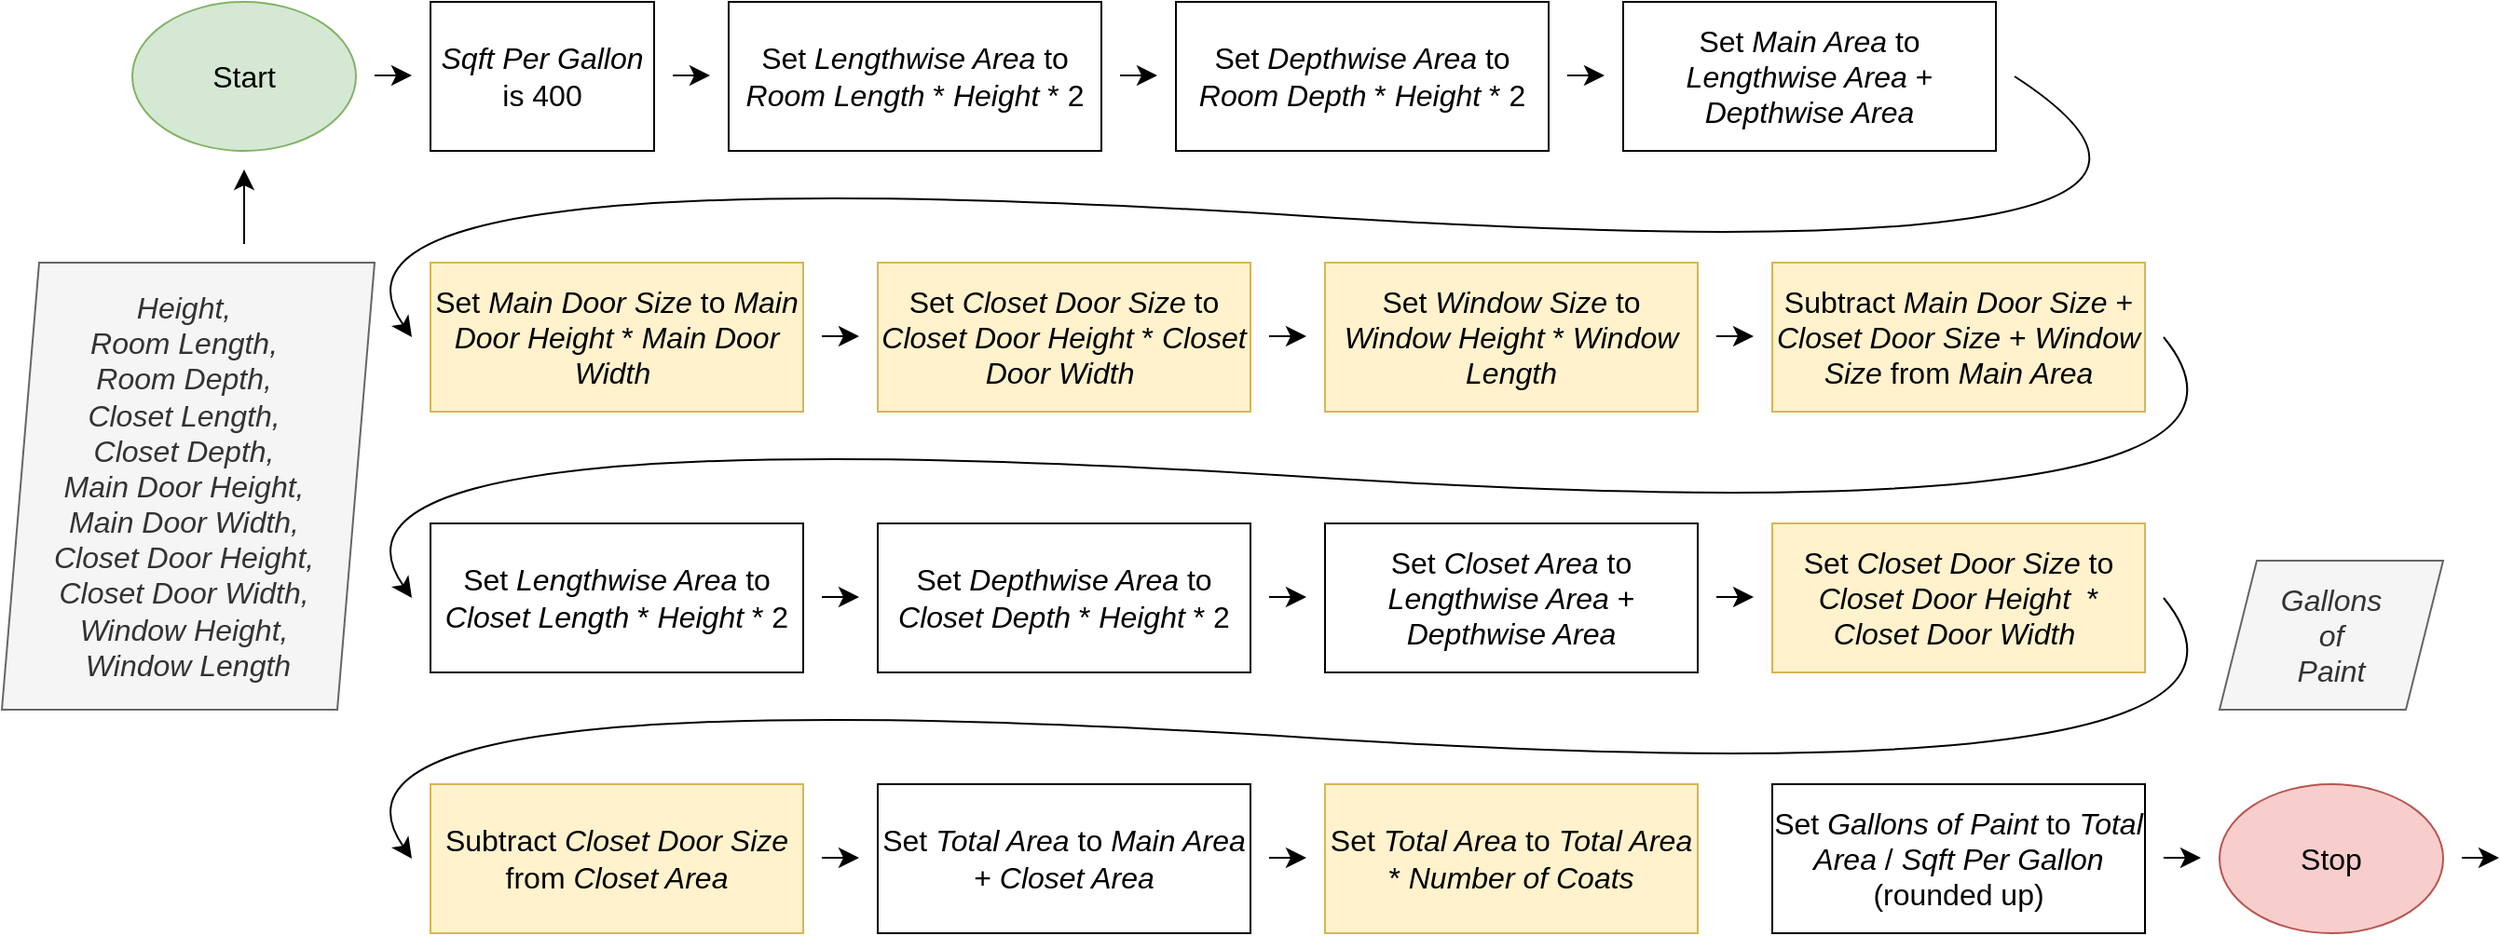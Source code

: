 <mxfile version="23.0.2" type="github">
  <diagram name="Page-1" id="N2PqbP5n1AO1bMbwyvLh">
    <mxGraphModel dx="1484" dy="1264" grid="1" gridSize="10" guides="1" tooltips="1" connect="1" arrows="1" fold="1" page="0" pageScale="1" pageWidth="850" pageHeight="1100" math="0" shadow="0">
      <root>
        <mxCell id="0" />
        <mxCell id="1" parent="0" />
        <mxCell id="nyV5_NHorq7yRxHBsYDB-1" value="&lt;i&gt;Height,&amp;nbsp;&lt;br&gt;Room Length,&amp;nbsp;&lt;br&gt;Room Depth,&amp;nbsp;&lt;br&gt;Closet Length,&amp;nbsp;&lt;br&gt;Closet Depth,&amp;nbsp;&lt;br&gt;Main Door Height,&amp;nbsp;&lt;br&gt;Main Door Width,&amp;nbsp;&lt;br&gt;Closet Door Height,&amp;nbsp;&lt;br&gt;Closet Door Width,&amp;nbsp;&lt;br&gt;Window Height,&amp;nbsp;&lt;br&gt;Window Length&lt;/i&gt;" style="shape=parallelogram;perimeter=parallelogramPerimeter;whiteSpace=wrap;html=1;fixedSize=1;fontSize=16;fillColor=#f5f5f5;fontColor=#333333;strokeColor=#666666;" vertex="1" parent="1">
          <mxGeometry x="130" y="100" width="200" height="240" as="geometry" />
        </mxCell>
        <mxCell id="nyV5_NHorq7yRxHBsYDB-2" value="Start" style="ellipse;whiteSpace=wrap;html=1;fontSize=16;fillColor=#d5e8d4;strokeColor=#82b366;" vertex="1" parent="1">
          <mxGeometry x="200" y="-40" width="120" height="80" as="geometry" />
        </mxCell>
        <mxCell id="nyV5_NHorq7yRxHBsYDB-3" value="&lt;i&gt;Sqft Per Gallon&lt;/i&gt; is 400" style="rounded=0;whiteSpace=wrap;html=1;fontSize=16;" vertex="1" parent="1">
          <mxGeometry x="360" y="-40" width="120" height="80" as="geometry" />
        </mxCell>
        <mxCell id="nyV5_NHorq7yRxHBsYDB-4" value="Set &lt;i&gt;Lengthwise Area&lt;/i&gt; to &lt;i&gt;Room Length&lt;/i&gt; * &lt;i&gt;Height &lt;/i&gt;* 2" style="rounded=0;whiteSpace=wrap;html=1;fontSize=16;" vertex="1" parent="1">
          <mxGeometry x="520" y="-40" width="200" height="80" as="geometry" />
        </mxCell>
        <mxCell id="nyV5_NHorq7yRxHBsYDB-6" value="Set &lt;i&gt;Depthwise Area&lt;/i&gt; to &lt;i&gt;Room Depth&amp;nbsp;&lt;/i&gt;* &lt;i&gt;Height &lt;/i&gt;* 2" style="rounded=0;whiteSpace=wrap;html=1;fontSize=16;" vertex="1" parent="1">
          <mxGeometry x="760" y="-40" width="200" height="80" as="geometry" />
        </mxCell>
        <mxCell id="nyV5_NHorq7yRxHBsYDB-7" value="Set &lt;i&gt;Main Area&lt;/i&gt; to &lt;i&gt;Lengthwise Area&lt;/i&gt; + &lt;i&gt;Depthwise Area&lt;/i&gt;" style="rounded=0;whiteSpace=wrap;html=1;fontSize=16;" vertex="1" parent="1">
          <mxGeometry x="1000" y="-40" width="200" height="80" as="geometry" />
        </mxCell>
        <mxCell id="nyV5_NHorq7yRxHBsYDB-8" value="Set &lt;i&gt;Lengthwise Area&lt;/i&gt; to &lt;i&gt;Closet Length&lt;/i&gt; * &lt;i&gt;Height &lt;/i&gt;* 2" style="rounded=0;whiteSpace=wrap;html=1;fontSize=16;" vertex="1" parent="1">
          <mxGeometry x="360" y="240" width="200" height="80" as="geometry" />
        </mxCell>
        <mxCell id="nyV5_NHorq7yRxHBsYDB-9" value="Set &lt;i&gt;Depthwise Area&lt;/i&gt; to &lt;i&gt;Closet Depth&amp;nbsp;&lt;/i&gt;* &lt;i&gt;Height &lt;/i&gt;* 2" style="rounded=0;whiteSpace=wrap;html=1;fontSize=16;" vertex="1" parent="1">
          <mxGeometry x="600" y="240" width="200" height="80" as="geometry" />
        </mxCell>
        <mxCell id="nyV5_NHorq7yRxHBsYDB-10" value="Set &lt;i&gt;Closet Area&lt;/i&gt; to &lt;i&gt;Lengthwise Area&lt;/i&gt; + &lt;i&gt;Depthwise Area&lt;/i&gt;" style="rounded=0;whiteSpace=wrap;html=1;fontSize=16;" vertex="1" parent="1">
          <mxGeometry x="840" y="240" width="200" height="80" as="geometry" />
        </mxCell>
        <mxCell id="nyV5_NHorq7yRxHBsYDB-11" value="Set &lt;i&gt;Total Area&lt;/i&gt; to &lt;i&gt;Main Area&lt;/i&gt; + &lt;i&gt;Closet Area&lt;/i&gt;" style="rounded=0;whiteSpace=wrap;html=1;fontSize=16;" vertex="1" parent="1">
          <mxGeometry x="600" y="380" width="200" height="80" as="geometry" />
        </mxCell>
        <mxCell id="nyV5_NHorq7yRxHBsYDB-13" value="Set &lt;i&gt;Gallons of Paint&lt;/i&gt; to &lt;i&gt;Total Area&lt;/i&gt;&amp;nbsp;/&amp;nbsp;&lt;i&gt;Sqft Per Gallon&lt;/i&gt; (rounded up)" style="rounded=0;whiteSpace=wrap;html=1;fontSize=16;" vertex="1" parent="1">
          <mxGeometry x="1080" y="380" width="200" height="80" as="geometry" />
        </mxCell>
        <mxCell id="nyV5_NHorq7yRxHBsYDB-14" value="Stop" style="ellipse;whiteSpace=wrap;html=1;fontSize=16;fillColor=#f8cecc;strokeColor=#b85450;" vertex="1" parent="1">
          <mxGeometry x="1320" y="380" width="120" height="80" as="geometry" />
        </mxCell>
        <mxCell id="nyV5_NHorq7yRxHBsYDB-15" value="&lt;i&gt;Gallons&lt;br&gt;of&lt;br&gt;Paint&lt;/i&gt;" style="shape=parallelogram;perimeter=parallelogramPerimeter;whiteSpace=wrap;html=1;fixedSize=1;fontSize=16;fillColor=#f5f5f5;fontColor=#333333;strokeColor=#666666;" vertex="1" parent="1">
          <mxGeometry x="1320" y="260" width="120" height="80" as="geometry" />
        </mxCell>
        <mxCell id="nyV5_NHorq7yRxHBsYDB-16" value="Set &lt;i&gt;Main Door Size&lt;/i&gt; to &lt;i&gt;Main Door Height&lt;/i&gt; * &lt;i&gt;Main Door Width&lt;/i&gt;&amp;nbsp;" style="rounded=0;whiteSpace=wrap;html=1;fontSize=16;fillColor=#fff2cc;strokeColor=#d6b656;" vertex="1" parent="1">
          <mxGeometry x="360" y="100" width="200" height="80" as="geometry" />
        </mxCell>
        <mxCell id="nyV5_NHorq7yRxHBsYDB-17" value="Set &lt;i&gt;Closet Door Size&lt;/i&gt; to &lt;i&gt;Closet Door Height&lt;/i&gt; * &lt;i&gt;Closet Door Width&lt;/i&gt;&amp;nbsp;" style="rounded=0;whiteSpace=wrap;html=1;fontSize=16;fillColor=#fff2cc;strokeColor=#d6b656;" vertex="1" parent="1">
          <mxGeometry x="600" y="100" width="200" height="80" as="geometry" />
        </mxCell>
        <mxCell id="nyV5_NHorq7yRxHBsYDB-19" value="Set &lt;i&gt;Closet Door Size&lt;/i&gt; to &lt;i&gt;Closet Door Height&lt;/i&gt;&amp;nbsp; * &lt;i&gt;Closet Door Width&lt;/i&gt;&amp;nbsp;" style="rounded=0;whiteSpace=wrap;html=1;fontSize=16;fillColor=#fff2cc;strokeColor=#d6b656;" vertex="1" parent="1">
          <mxGeometry x="1080" y="240" width="200" height="80" as="geometry" />
        </mxCell>
        <mxCell id="nyV5_NHorq7yRxHBsYDB-20" value="Set &lt;i&gt;Window Size&lt;/i&gt; to &lt;i&gt;Window Height&lt;/i&gt; * &lt;i&gt;Window Length&lt;/i&gt;" style="rounded=0;whiteSpace=wrap;html=1;fontSize=16;fillColor=#fff2cc;strokeColor=#d6b656;" vertex="1" parent="1">
          <mxGeometry x="840" y="100" width="200" height="80" as="geometry" />
        </mxCell>
        <mxCell id="nyV5_NHorq7yRxHBsYDB-21" value="Subtract &lt;i&gt;Main Door Size&lt;/i&gt; + &lt;i&gt;Closet Door Size&lt;/i&gt; + &lt;i&gt;Window Size&lt;/i&gt; from &lt;i&gt;Main Area&lt;/i&gt;" style="rounded=0;whiteSpace=wrap;html=1;fontSize=16;fillColor=#fff2cc;strokeColor=#d6b656;" vertex="1" parent="1">
          <mxGeometry x="1080" y="100" width="200" height="80" as="geometry" />
        </mxCell>
        <mxCell id="nyV5_NHorq7yRxHBsYDB-23" value="Subtract &lt;i&gt;Closet Door&lt;/i&gt; &lt;i&gt;Size &lt;/i&gt;from &lt;i&gt;Closet Area&lt;/i&gt;" style="rounded=0;whiteSpace=wrap;html=1;fontSize=16;fillColor=#fff2cc;strokeColor=#d6b656;" vertex="1" parent="1">
          <mxGeometry x="360" y="380" width="200" height="80" as="geometry" />
        </mxCell>
        <mxCell id="nyV5_NHorq7yRxHBsYDB-24" value="" style="endArrow=classic;html=1;rounded=0;fontSize=12;startSize=8;endSize=8;curved=1;" edge="1" parent="1">
          <mxGeometry width="50" height="50" relative="1" as="geometry">
            <mxPoint x="810" y="139.5" as="sourcePoint" />
            <mxPoint x="830" y="139.5" as="targetPoint" />
          </mxGeometry>
        </mxCell>
        <mxCell id="nyV5_NHorq7yRxHBsYDB-25" value="" style="endArrow=classic;html=1;rounded=0;fontSize=12;startSize=8;endSize=8;curved=1;" edge="1" parent="1">
          <mxGeometry width="50" height="50" relative="1" as="geometry">
            <mxPoint x="330" y="-0.5" as="sourcePoint" />
            <mxPoint x="350" y="-0.5" as="targetPoint" />
          </mxGeometry>
        </mxCell>
        <mxCell id="nyV5_NHorq7yRxHBsYDB-26" value="" style="endArrow=classic;html=1;rounded=0;fontSize=12;startSize=8;endSize=8;curved=1;" edge="1" parent="1">
          <mxGeometry width="50" height="50" relative="1" as="geometry">
            <mxPoint x="490" y="-0.5" as="sourcePoint" />
            <mxPoint x="510" y="-0.5" as="targetPoint" />
          </mxGeometry>
        </mxCell>
        <mxCell id="nyV5_NHorq7yRxHBsYDB-27" value="" style="endArrow=classic;html=1;rounded=0;fontSize=12;startSize=8;endSize=8;curved=1;" edge="1" parent="1">
          <mxGeometry width="50" height="50" relative="1" as="geometry">
            <mxPoint x="730" y="-0.5" as="sourcePoint" />
            <mxPoint x="750" y="-0.5" as="targetPoint" />
          </mxGeometry>
        </mxCell>
        <mxCell id="nyV5_NHorq7yRxHBsYDB-28" value="" style="endArrow=classic;html=1;rounded=0;fontSize=12;startSize=8;endSize=8;curved=1;" edge="1" parent="1">
          <mxGeometry width="50" height="50" relative="1" as="geometry">
            <mxPoint x="970" y="-0.5" as="sourcePoint" />
            <mxPoint x="990" y="-0.5" as="targetPoint" />
          </mxGeometry>
        </mxCell>
        <mxCell id="nyV5_NHorq7yRxHBsYDB-29" value="" style="endArrow=classic;html=1;rounded=0;fontSize=12;startSize=8;endSize=8;curved=1;" edge="1" parent="1">
          <mxGeometry width="50" height="50" relative="1" as="geometry">
            <mxPoint x="570" y="139.5" as="sourcePoint" />
            <mxPoint x="590" y="139.5" as="targetPoint" />
          </mxGeometry>
        </mxCell>
        <mxCell id="nyV5_NHorq7yRxHBsYDB-30" value="" style="endArrow=classic;html=1;rounded=0;fontSize=12;startSize=8;endSize=8;curved=1;" edge="1" parent="1">
          <mxGeometry width="50" height="50" relative="1" as="geometry">
            <mxPoint x="1050" y="139.5" as="sourcePoint" />
            <mxPoint x="1070" y="139.5" as="targetPoint" />
          </mxGeometry>
        </mxCell>
        <mxCell id="nyV5_NHorq7yRxHBsYDB-31" value="" style="endArrow=classic;html=1;rounded=0;fontSize=12;startSize=8;endSize=8;curved=1;" edge="1" parent="1">
          <mxGeometry width="50" height="50" relative="1" as="geometry">
            <mxPoint x="570" y="279.5" as="sourcePoint" />
            <mxPoint x="590" y="279.5" as="targetPoint" />
          </mxGeometry>
        </mxCell>
        <mxCell id="nyV5_NHorq7yRxHBsYDB-32" value="" style="endArrow=classic;html=1;rounded=0;fontSize=12;startSize=8;endSize=8;curved=1;" edge="1" parent="1">
          <mxGeometry width="50" height="50" relative="1" as="geometry">
            <mxPoint x="810" y="279.5" as="sourcePoint" />
            <mxPoint x="830" y="279.5" as="targetPoint" />
          </mxGeometry>
        </mxCell>
        <mxCell id="nyV5_NHorq7yRxHBsYDB-33" value="" style="endArrow=classic;html=1;rounded=0;fontSize=12;startSize=8;endSize=8;curved=1;" edge="1" parent="1">
          <mxGeometry width="50" height="50" relative="1" as="geometry">
            <mxPoint x="1050" y="279.5" as="sourcePoint" />
            <mxPoint x="1070" y="279.5" as="targetPoint" />
          </mxGeometry>
        </mxCell>
        <mxCell id="nyV5_NHorq7yRxHBsYDB-35" value="" style="endArrow=classic;html=1;rounded=0;fontSize=12;startSize=8;endSize=8;curved=1;" edge="1" parent="1">
          <mxGeometry width="50" height="50" relative="1" as="geometry">
            <mxPoint x="570" y="419.5" as="sourcePoint" />
            <mxPoint x="590" y="419.5" as="targetPoint" />
          </mxGeometry>
        </mxCell>
        <mxCell id="nyV5_NHorq7yRxHBsYDB-36" value="" style="endArrow=classic;html=1;rounded=0;fontSize=12;startSize=8;endSize=8;curved=1;" edge="1" parent="1">
          <mxGeometry width="50" height="50" relative="1" as="geometry">
            <mxPoint x="810" y="419.5" as="sourcePoint" />
            <mxPoint x="830" y="419.5" as="targetPoint" />
          </mxGeometry>
        </mxCell>
        <mxCell id="nyV5_NHorq7yRxHBsYDB-37" value="" style="endArrow=classic;html=1;rounded=0;fontSize=12;startSize=8;endSize=8;curved=1;" edge="1" parent="1">
          <mxGeometry width="50" height="50" relative="1" as="geometry">
            <mxPoint x="1290" y="419.5" as="sourcePoint" />
            <mxPoint x="1310" y="419.5" as="targetPoint" />
          </mxGeometry>
        </mxCell>
        <mxCell id="nyV5_NHorq7yRxHBsYDB-38" value="" style="endArrow=classic;html=1;rounded=0;fontSize=12;startSize=8;endSize=8;curved=1;" edge="1" parent="1">
          <mxGeometry width="50" height="50" relative="1" as="geometry">
            <mxPoint x="1450" y="419.5" as="sourcePoint" />
            <mxPoint x="1470" y="419.5" as="targetPoint" />
          </mxGeometry>
        </mxCell>
        <mxCell id="nyV5_NHorq7yRxHBsYDB-39" value="" style="endArrow=classic;html=1;rounded=0;fontSize=12;startSize=8;endSize=8;curved=1;" edge="1" parent="1">
          <mxGeometry width="50" height="50" relative="1" as="geometry">
            <mxPoint x="260" y="90" as="sourcePoint" />
            <mxPoint x="260" y="50" as="targetPoint" />
          </mxGeometry>
        </mxCell>
        <mxCell id="nyV5_NHorq7yRxHBsYDB-40" value="" style="curved=1;endArrow=classic;html=1;rounded=0;fontSize=12;startSize=8;endSize=8;" edge="1" parent="1">
          <mxGeometry width="50" height="50" relative="1" as="geometry">
            <mxPoint x="1290" y="140" as="sourcePoint" />
            <mxPoint x="350" y="280" as="targetPoint" />
            <Array as="points">
              <mxPoint x="1380" y="250" />
              <mxPoint x="280" y="180" />
            </Array>
          </mxGeometry>
        </mxCell>
        <mxCell id="nyV5_NHorq7yRxHBsYDB-41" value="" style="curved=1;endArrow=classic;html=1;rounded=0;fontSize=12;startSize=8;endSize=8;" edge="1" parent="1">
          <mxGeometry width="50" height="50" relative="1" as="geometry">
            <mxPoint x="1290" y="280" as="sourcePoint" />
            <mxPoint x="350" y="420" as="targetPoint" />
            <Array as="points">
              <mxPoint x="1380" y="390" />
              <mxPoint x="280" y="320" />
            </Array>
          </mxGeometry>
        </mxCell>
        <mxCell id="nyV5_NHorq7yRxHBsYDB-42" value="" style="curved=1;endArrow=classic;html=1;rounded=0;fontSize=12;startSize=8;endSize=8;" edge="1" parent="1">
          <mxGeometry width="50" height="50" relative="1" as="geometry">
            <mxPoint x="1210" as="sourcePoint" />
            <mxPoint x="350" y="140" as="targetPoint" />
            <Array as="points">
              <mxPoint x="1380" y="110" />
              <mxPoint x="280" y="40" />
            </Array>
          </mxGeometry>
        </mxCell>
        <mxCell id="nyV5_NHorq7yRxHBsYDB-43" value="Set &lt;i&gt;Total Area&lt;/i&gt; to &lt;i&gt;Total Area&lt;/i&gt; * &lt;i&gt;Number of Coats&lt;/i&gt;" style="rounded=0;whiteSpace=wrap;html=1;fontSize=16;fillColor=#fff2cc;strokeColor=#d6b656;" vertex="1" parent="1">
          <mxGeometry x="840" y="380" width="200" height="80" as="geometry" />
        </mxCell>
      </root>
    </mxGraphModel>
  </diagram>
</mxfile>

